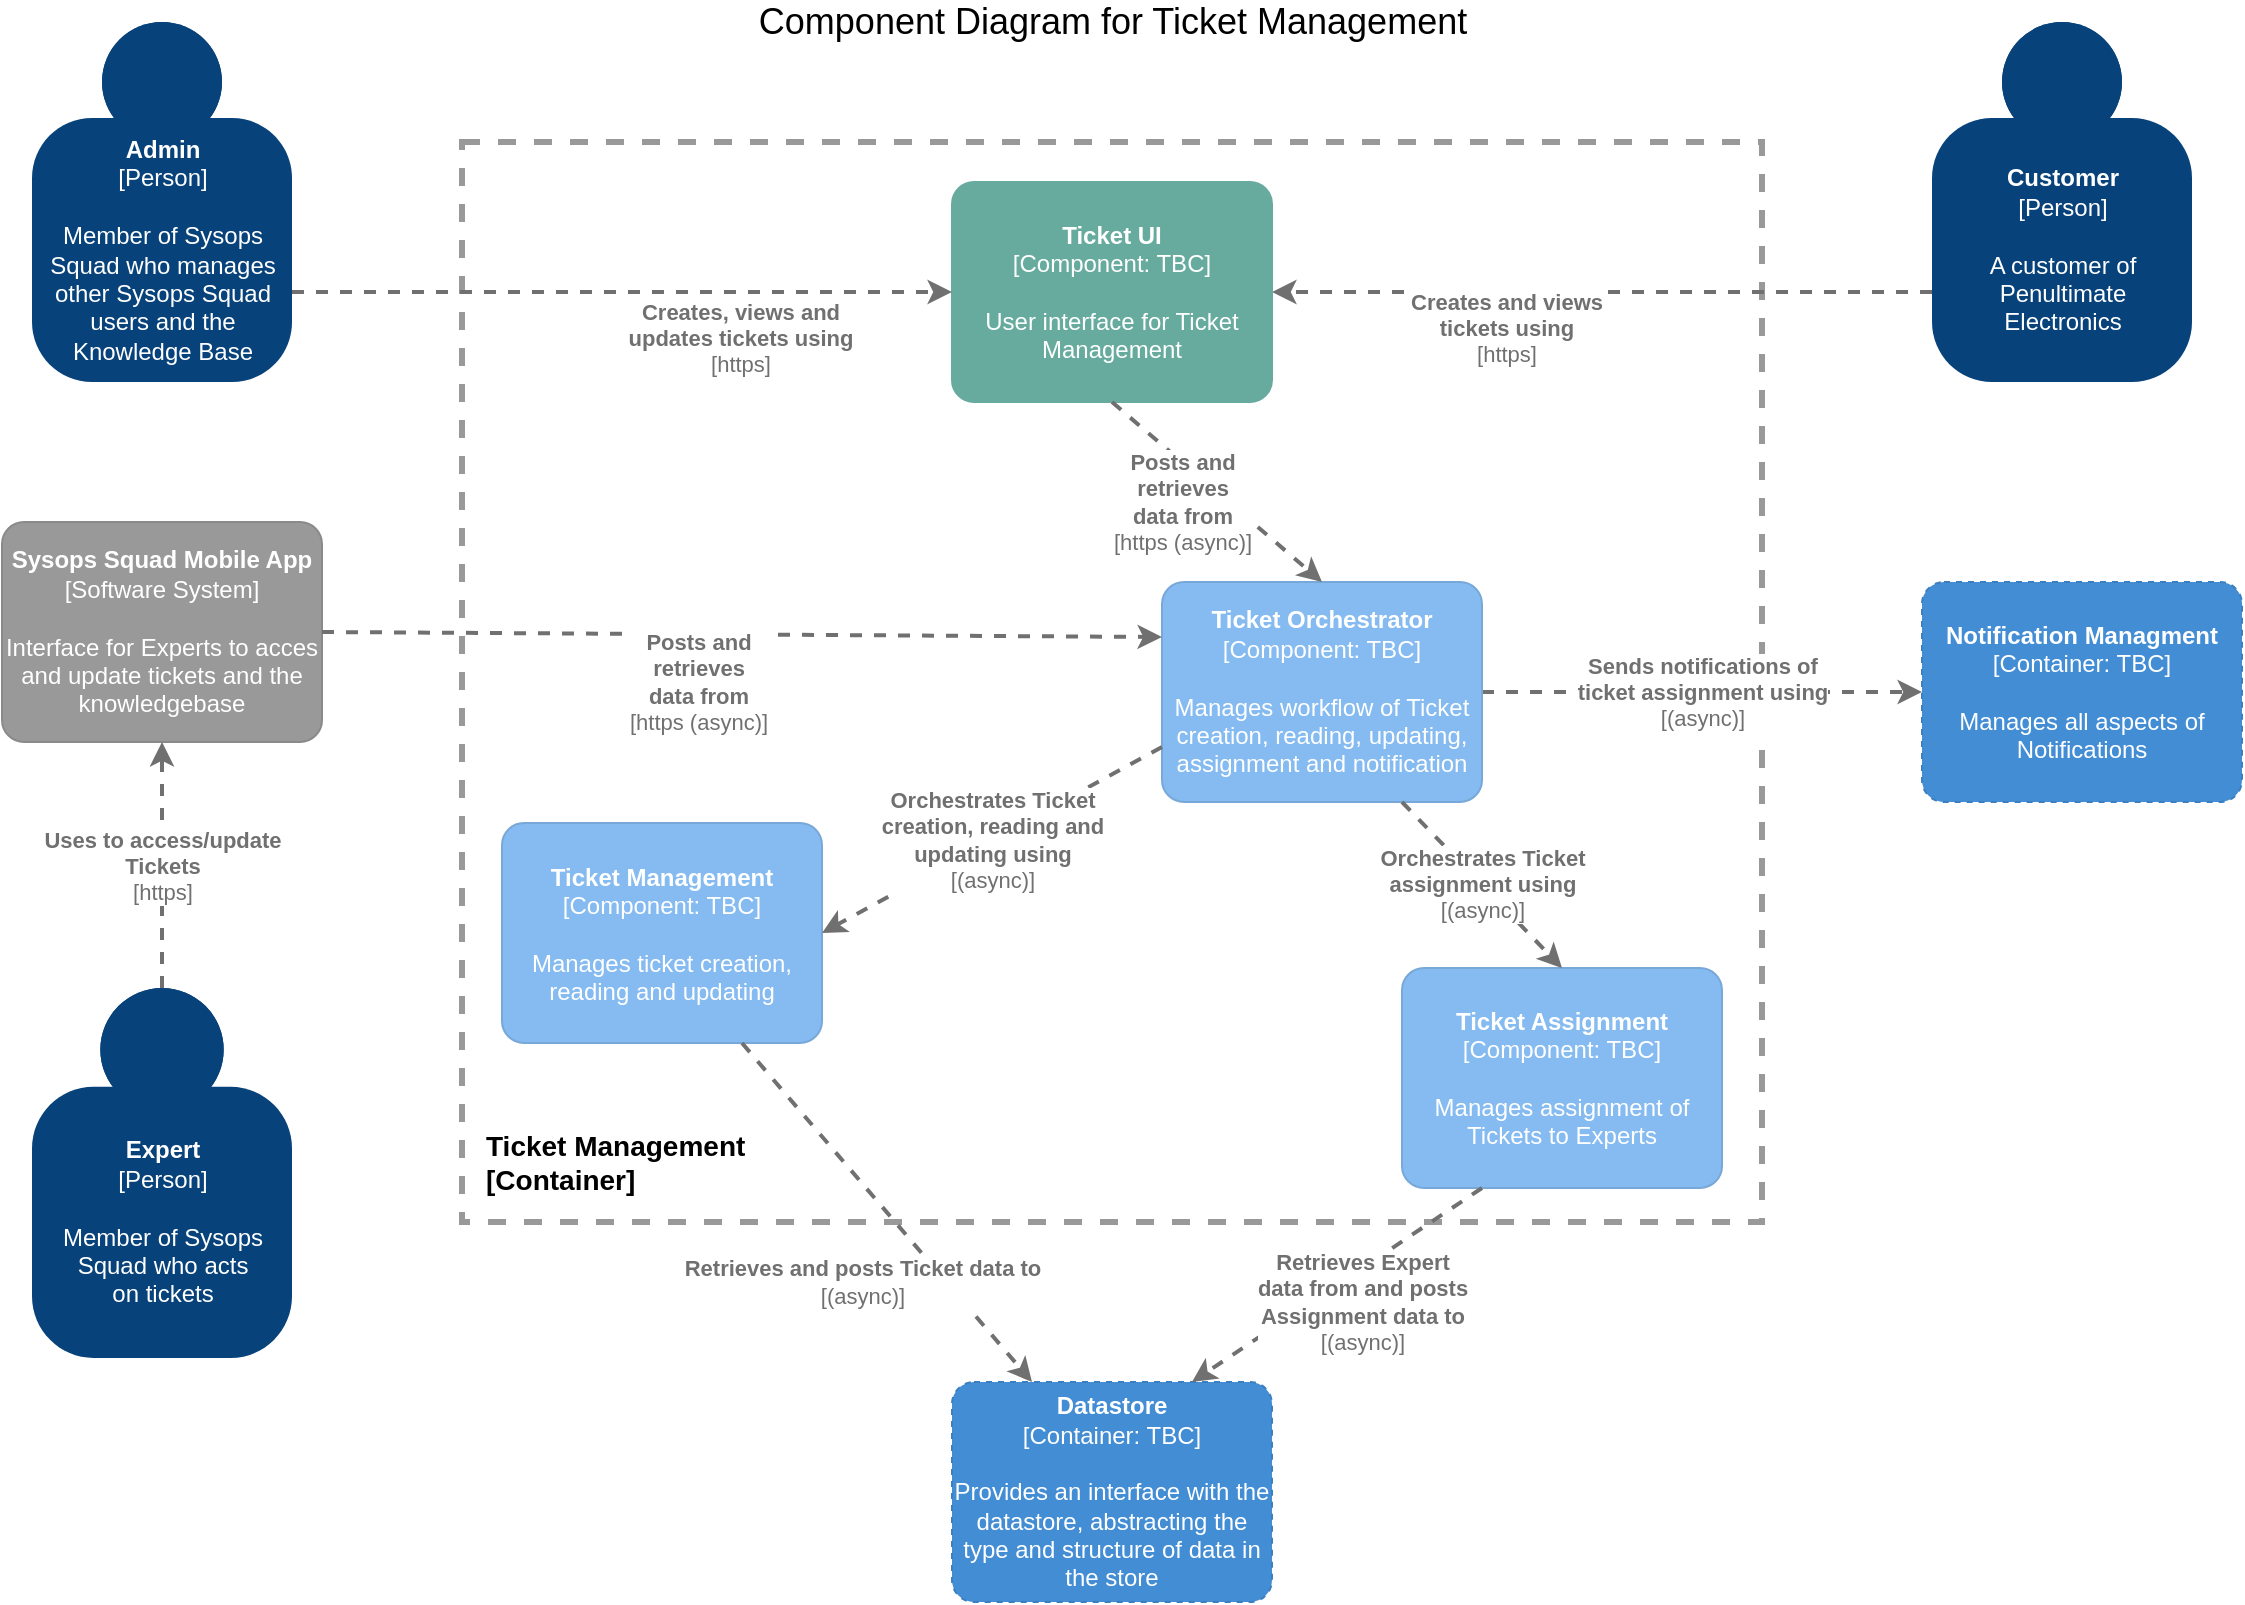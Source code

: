 <mxfile version="14.5.1" type="device"><diagram id="t8C2vAcFf4IVfgRRib2v" name="Page-1"><mxGraphModel dx="1422" dy="942" grid="1" gridSize="10" guides="1" tooltips="1" connect="1" arrows="1" fold="1" page="1" pageScale="1" pageWidth="1169" pageHeight="827" background="#FFFFFF" math="0" shadow="0"><root><mxCell id="0"/><mxCell id="1" parent="0"/><mxCell id="MCqfHT1OaZ1cbw39gqNF-1" value="&lt;font style=&quot;font-size: 18px&quot;&gt;Component Diagram for Ticket Management&lt;/font&gt;" style="text;html=1;align=center;verticalAlign=middle;resizable=0;points=[];autosize=1;" parent="1" vertex="1"><mxGeometry x="400" y="10" width="370" height="20" as="geometry"/></mxCell><mxCell id="MCqfHT1OaZ1cbw39gqNF-2" value="" style="rounded=0;whiteSpace=wrap;html=1;dashed=1;strokeWidth=3;strokeColor=#999999;fillColor=none;" parent="1" vertex="1"><mxGeometry x="260" y="80" width="650" height="540" as="geometry"/></mxCell><mxCell id="MCqfHT1OaZ1cbw39gqNF-3" value="&lt;font style=&quot;font-size: 14px&quot;&gt;&lt;b&gt;Ticket Management&lt;br&gt;[Container]&lt;/b&gt;&lt;/font&gt;" style="text;html=1;align=left;verticalAlign=middle;resizable=0;points=[];autosize=1;" parent="1" vertex="1"><mxGeometry x="270" y="570" width="150" height="40" as="geometry"/></mxCell><object placeholders="1" c4Name="Ticket Management" c4Type="Component" c4Technology="TBC" c4Description="Manages ticket creation, reading and updating" label="&lt;b&gt;%c4Name%&lt;/b&gt;&lt;div&gt;[%c4Type%: %c4Technology%]&lt;/div&gt;&lt;br&gt;&lt;div&gt;%c4Description%&lt;/div&gt;" id="MCqfHT1OaZ1cbw39gqNF-5"><mxCell style="rounded=1;whiteSpace=wrap;html=1;labelBackgroundColor=none;fillColor=#85BBF0;fontColor=#ffffff;align=center;arcSize=10;strokeColor=#78A8D8;metaEdit=1;metaData={&quot;c4Type&quot;:{&quot;editable&quot;:false}};points=[[0.25,0,0],[0.5,0,0],[0.75,0,0],[1,0.25,0],[1,0.5,0],[1,0.75,0],[0.75,1,0],[0.5,1,0],[0.25,1,0],[0,0.75,0],[0,0.5,0],[0,0.25,0]];" parent="1" vertex="1"><mxGeometry x="280" y="420.5" width="160" height="110.0" as="geometry"/></mxCell></object><object placeholders="1" c4Name="Ticket Assignment" c4Type="Component" c4Technology="TBC" c4Description="Manages assignment of Tickets to Experts" label="&lt;b&gt;%c4Name%&lt;/b&gt;&lt;div&gt;[%c4Type%: %c4Technology%]&lt;/div&gt;&lt;br&gt;&lt;div&gt;%c4Description%&lt;/div&gt;" id="MCqfHT1OaZ1cbw39gqNF-6"><mxCell style="rounded=1;whiteSpace=wrap;html=1;labelBackgroundColor=none;fillColor=#85BBF0;fontColor=#ffffff;align=center;arcSize=10;strokeColor=#78A8D8;metaEdit=1;metaData={&quot;c4Type&quot;:{&quot;editable&quot;:false}};points=[[0.25,0,0],[0.5,0,0],[0.75,0,0],[1,0.25,0],[1,0.5,0],[1,0.75,0],[0.75,1,0],[0.5,1,0],[0.25,1,0],[0,0.75,0],[0,0.5,0],[0,0.25,0]];" parent="1" vertex="1"><mxGeometry x="730" y="493" width="160" height="110.0" as="geometry"/></mxCell></object><object placeholders="1" c4Name="Notification Managment" c4Type="Container" c4Technology="TBC" c4Description="Manages all aspects of Notifications" label="&lt;b&gt;%c4Name%&lt;/b&gt;&lt;div&gt;[%c4Type%: %c4Technology%]&lt;/div&gt;&lt;br&gt;&lt;div&gt;%c4Description%&lt;/div&gt;" id="MCqfHT1OaZ1cbw39gqNF-7"><mxCell style="rounded=1;whiteSpace=wrap;html=1;labelBackgroundColor=none;fillColor=#438DD5;fontColor=#ffffff;align=center;arcSize=10;strokeColor=#3C7FC0;metaEdit=1;metaData={&quot;c4Type&quot;:{&quot;editable&quot;:false}};points=[[0.25,0,0],[0.5,0,0],[0.75,0,0],[1,0.25,0],[1,0.5,0],[1,0.75,0],[0.75,1,0],[0.5,1,0],[0.25,1,0],[0,0.75,0],[0,0.5,0],[0,0.25,0]];dashed=1;" parent="1" vertex="1"><mxGeometry x="990" y="300" width="160" height="110.0" as="geometry"/></mxCell></object><object c4Type="Relationship" c4Technology="(async)" c4Description="Sends notifications of &#10;ticket assignment using" label="&lt;div style=&quot;text-align: left&quot;&gt;&lt;div style=&quot;text-align: center&quot;&gt;&lt;b&gt;%c4Description%&lt;/b&gt;&lt;/div&gt;&lt;div style=&quot;text-align: center&quot;&gt;[%c4Technology%]&lt;/div&gt;&lt;/div&gt;" placeholders="1" id="MCqfHT1OaZ1cbw39gqNF-8"><mxCell style="edgeStyle=none;rounded=0;html=1;jettySize=auto;orthogonalLoop=1;strokeColor=#707070;strokeWidth=2;fontColor=#707070;jumpStyle=none;dashed=1;metaEdit=1;metaData={&quot;c4Type&quot;:{&quot;editable&quot;:false}};exitX=1;exitY=0.5;exitDx=0;exitDy=0;exitPerimeter=0;entryX=0;entryY=0.5;entryDx=0;entryDy=0;entryPerimeter=0;" parent="1" source="MCqfHT1OaZ1cbw39gqNF-9" target="MCqfHT1OaZ1cbw39gqNF-7" edge="1"><mxGeometry width="160" relative="1" as="geometry"><mxPoint x="200" y="790" as="sourcePoint"/><mxPoint x="46.04" y="869.01" as="targetPoint"/></mxGeometry></mxCell></object><object placeholders="1" c4Name="Ticket Orchestrator" c4Type="Component" c4Technology="TBC" c4Description="Manages workflow of Ticket creation, reading, updating, assignment and notification" label="&lt;b&gt;%c4Name%&lt;/b&gt;&lt;div&gt;[%c4Type%: %c4Technology%]&lt;/div&gt;&lt;br&gt;&lt;div&gt;%c4Description%&lt;/div&gt;" id="MCqfHT1OaZ1cbw39gqNF-9"><mxCell style="rounded=1;whiteSpace=wrap;html=1;labelBackgroundColor=none;fillColor=#85BBF0;fontColor=#ffffff;align=center;arcSize=10;strokeColor=#78A8D8;metaEdit=1;metaData={&quot;c4Type&quot;:{&quot;editable&quot;:false}};points=[[0.25,0,0],[0.5,0,0],[0.75,0,0],[1,0.25,0],[1,0.5,0],[1,0.75,0],[0.75,1,0],[0.5,1,0],[0.25,1,0],[0,0.75,0],[0,0.5,0],[0,0.25,0]];" parent="1" vertex="1"><mxGeometry x="610" y="300" width="160" height="110.0" as="geometry"/></mxCell></object><object c4Type="Relationship" c4Technology="(async)" c4Description="Orchestrates Ticket &#10;creation, reading and &#10;updating using" label="&lt;div style=&quot;text-align: left&quot;&gt;&lt;div style=&quot;text-align: center&quot;&gt;&lt;b&gt;%c4Description%&lt;/b&gt;&lt;/div&gt;&lt;div style=&quot;text-align: center&quot;&gt;[%c4Technology%]&lt;/div&gt;&lt;/div&gt;" placeholders="1" id="MCqfHT1OaZ1cbw39gqNF-10"><mxCell style="edgeStyle=none;rounded=0;html=1;jettySize=auto;orthogonalLoop=1;strokeColor=#707070;strokeWidth=2;fontColor=#707070;jumpStyle=none;dashed=1;metaEdit=1;metaData={&quot;c4Type&quot;:{&quot;editable&quot;:false}};exitX=0;exitY=0.75;exitDx=0;exitDy=0;exitPerimeter=0;entryX=1;entryY=0.5;entryDx=0;entryDy=0;entryPerimeter=0;" parent="1" source="MCqfHT1OaZ1cbw39gqNF-9" target="MCqfHT1OaZ1cbw39gqNF-5" edge="1"><mxGeometry width="160" relative="1" as="geometry"><mxPoint x="680" y="265" as="sourcePoint"/><mxPoint x="990.0" y="265" as="targetPoint"/></mxGeometry></mxCell></object><object c4Type="Relationship" c4Technology="(async)" c4Description="Orchestrates Ticket &#10;assignment using" label="&lt;div style=&quot;text-align: left&quot;&gt;&lt;div style=&quot;text-align: center&quot;&gt;&lt;b&gt;%c4Description%&lt;/b&gt;&lt;/div&gt;&lt;div style=&quot;text-align: center&quot;&gt;[%c4Technology%]&lt;/div&gt;&lt;/div&gt;" placeholders="1" id="MCqfHT1OaZ1cbw39gqNF-11"><mxCell style="edgeStyle=none;rounded=0;html=1;jettySize=auto;orthogonalLoop=1;strokeColor=#707070;strokeWidth=2;fontColor=#707070;jumpStyle=none;dashed=1;metaEdit=1;metaData={&quot;c4Type&quot;:{&quot;editable&quot;:false}};exitX=0.75;exitY=1;exitDx=0;exitDy=0;exitPerimeter=0;entryX=0.5;entryY=0;entryDx=0;entryDy=0;entryPerimeter=0;" parent="1" source="MCqfHT1OaZ1cbw39gqNF-9" target="MCqfHT1OaZ1cbw39gqNF-6" edge="1"><mxGeometry width="160" relative="1" as="geometry"><mxPoint x="560" y="320" as="sourcePoint"/><mxPoint x="490" y="410" as="targetPoint"/></mxGeometry></mxCell></object><object placeholders="1" c4Name="Admin" c4Type="Person" c4Description="Member of Sysops &#10;Squad who manages &#10;other Sysops Squad &#10;users and the &#10;Knowledge Base" label="&lt;b&gt;%c4Name%&lt;/b&gt;&lt;div&gt;[%c4Type%]&lt;/div&gt;&lt;br&gt;&lt;div&gt;%c4Description%&lt;/div&gt;" id="MCqfHT1OaZ1cbw39gqNF-12"><mxCell style="html=1;dashed=0;whitespace=wrap;fillColor=#08427b;strokeColor=none;fontColor=#ffffff;shape=mxgraph.c4.person;align=center;metaEdit=1;points=[[0.5,0,0],[1,0.5,0],[1,0.75,0],[0.75,1,0],[0.5,1,0],[0.25,1,0],[0,0.75,0],[0,0.5,0]];metaData={&quot;c4Type&quot;:{&quot;editable&quot;:false}};" parent="1" vertex="1"><mxGeometry x="45" y="20" width="130" height="180" as="geometry"/></mxCell></object><object placeholders="1" c4Name="Customer" c4Type="Person" c4Description="A customer of &#10;Penultimate &#10;Electronics" label="&lt;b&gt;%c4Name%&lt;/b&gt;&lt;div&gt;[%c4Type%]&lt;/div&gt;&lt;br&gt;&lt;div&gt;%c4Description%&lt;/div&gt;" id="MCqfHT1OaZ1cbw39gqNF-13"><mxCell style="html=1;dashed=0;whitespace=wrap;fillColor=#08427b;strokeColor=none;fontColor=#ffffff;shape=mxgraph.c4.person;align=center;metaEdit=1;points=[[0.5,0,0],[1,0.5,0],[1,0.75,0],[0.75,1,0],[0.5,1,0],[0.25,1,0],[0,0.75,0],[0,0.5,0]];metaData={&quot;c4Type&quot;:{&quot;editable&quot;:false}};" parent="1" vertex="1"><mxGeometry x="995" y="20" width="130" height="180" as="geometry"/></mxCell></object><object placeholders="1" c4Type="Relationship" c4Technology="https" c4Description="Creates and views &#10;tickets using" label="&lt;div style=&quot;text-align: left&quot;&gt;&lt;div style=&quot;text-align: center&quot;&gt;&lt;b&gt;%c4Description%&lt;/b&gt;&lt;/div&gt;&lt;div style=&quot;text-align: center&quot;&gt;[%c4Technology%]&lt;/div&gt;&lt;/div&gt;" id="MCqfHT1OaZ1cbw39gqNF-14"><mxCell style="edgeStyle=none;rounded=0;html=1;jettySize=auto;orthogonalLoop=1;strokeColor=#707070;strokeWidth=2;fontColor=#707070;jumpStyle=none;dashed=1;metaEdit=1;metaData={&quot;c4Type&quot;:{&quot;editable&quot;:false}};exitX=0;exitY=0.75;exitDx=0;exitDy=0;exitPerimeter=0;entryX=1;entryY=0.5;entryDx=0;entryDy=0;entryPerimeter=0;" parent="1" source="MCqfHT1OaZ1cbw39gqNF-13" target="MCqfHT1OaZ1cbw39gqNF-15" edge="1"><mxGeometry x="0.294" y="18" width="160" relative="1" as="geometry"><mxPoint x="780" y="1050" as="sourcePoint"/><mxPoint x="560" y="80" as="targetPoint"/><mxPoint as="offset"/></mxGeometry></mxCell></object><object placeholders="1" c4Name="Ticket UI" c4Type="Component" c4Technology="TBC" c4Description="User interface for Ticket Management" label="&lt;b&gt;%c4Name%&lt;/b&gt;&lt;div&gt;[%c4Type%: %c4Technology%]&lt;/div&gt;&lt;br&gt;&lt;div&gt;%c4Description%&lt;/div&gt;" id="MCqfHT1OaZ1cbw39gqNF-15"><mxCell style="rounded=1;whiteSpace=wrap;html=1;labelBackgroundColor=none;fontColor=#ffffff;align=center;arcSize=10;metaEdit=1;metaData={&quot;c4Type&quot;:{&quot;editable&quot;:false}};points=[[0.25,0,0],[0.5,0,0],[0.75,0,0],[1,0.25,0],[1,0.5,0],[1,0.75,0],[0.75,1,0],[0.5,1,0],[0.25,1,0],[0,0.75,0],[0,0.5,0],[0,0.25,0]];fillColor=#67AB9F;strokeColor=#67AB9F;" parent="1" vertex="1"><mxGeometry x="505" y="100" width="160" height="110.0" as="geometry"/></mxCell></object><object placeholders="1" c4Type="Relationship" c4Technology="https" c4Description="Creates, views and &#10;updates tickets using" label="&lt;div style=&quot;text-align: left&quot;&gt;&lt;div style=&quot;text-align: center&quot;&gt;&lt;b&gt;%c4Description%&lt;/b&gt;&lt;/div&gt;&lt;div style=&quot;text-align: center&quot;&gt;[%c4Technology%]&lt;/div&gt;&lt;/div&gt;" id="MCqfHT1OaZ1cbw39gqNF-16"><mxCell style="edgeStyle=none;rounded=0;html=1;jettySize=auto;orthogonalLoop=1;strokeColor=#707070;strokeWidth=2;fontColor=#707070;jumpStyle=none;dashed=1;metaEdit=1;metaData={&quot;c4Type&quot;:{&quot;editable&quot;:false}};exitX=1;exitY=0.75;exitDx=0;exitDy=0;exitPerimeter=0;entryX=0;entryY=0.5;entryDx=0;entryDy=0;entryPerimeter=0;" parent="1" source="MCqfHT1OaZ1cbw39gqNF-12" target="MCqfHT1OaZ1cbw39gqNF-15" edge="1"><mxGeometry x="0.358" y="-23" width="160" relative="1" as="geometry"><mxPoint x="386.25" y="127.5" as="sourcePoint"/><mxPoint x="143.75" y="252.5" as="targetPoint"/><mxPoint as="offset"/></mxGeometry></mxCell></object><object placeholders="1" c4Name="Sysops Squad Mobile App" c4Type="Software System" c4Description="Interface for Experts to acces and update tickets and the knowledgebase" label="&lt;b&gt;%c4Name%&lt;/b&gt;&lt;div&gt;[%c4Type%]&lt;/div&gt;&lt;br&gt;&lt;div&gt;%c4Description%&lt;/div&gt;" id="MCqfHT1OaZ1cbw39gqNF-17"><mxCell style="rounded=1;whiteSpace=wrap;html=1;labelBackgroundColor=none;fillColor=#999999;fontColor=#ffffff;align=center;arcSize=10;strokeColor=#8A8A8A;metaEdit=1;metaData={&quot;c4Type&quot;:{&quot;editable&quot;:false}};points=[[0.25,0,0],[0.5,0,0],[0.75,0,0],[1,0.25,0],[1,0.5,0],[1,0.75,0],[0.75,1,0],[0.5,1,0],[0.25,1,0],[0,0.75,0],[0,0.5,0],[0,0.25,0]];" parent="1" vertex="1"><mxGeometry x="30" y="270" width="160" height="110.0" as="geometry"/></mxCell></object><object placeholders="1" c4Name="Expert" c4Type="Person" c4Description="Member of Sysops &#10;Squad who acts &#10;on tickets" label="&lt;b&gt;%c4Name%&lt;/b&gt;&lt;div&gt;[%c4Type%]&lt;/div&gt;&lt;br&gt;&lt;div&gt;%c4Description%&lt;/div&gt;" id="MCqfHT1OaZ1cbw39gqNF-18"><mxCell style="html=1;dashed=0;whitespace=wrap;fillColor=#08427b;strokeColor=none;fontColor=#ffffff;shape=mxgraph.c4.person;align=center;metaEdit=1;points=[[0.5,0,0],[1,0.5,0],[1,0.75,0],[0.75,1,0],[0.5,1,0],[0.25,1,0],[0,0.75,0],[0,0.5,0]];metaData={&quot;c4Type&quot;:{&quot;editable&quot;:false}};" parent="1" vertex="1"><mxGeometry x="45" y="503" width="130" height="185" as="geometry"/></mxCell></object><object placeholders="1" c4Type="Relationship" c4Technology="https" c4Description="Uses to access/update &#10;Tickets" label="&lt;div style=&quot;text-align: left&quot;&gt;&lt;div style=&quot;text-align: center&quot;&gt;&lt;b&gt;%c4Description%&lt;/b&gt;&lt;/div&gt;&lt;div style=&quot;text-align: center&quot;&gt;[%c4Technology%]&lt;/div&gt;&lt;/div&gt;" id="MCqfHT1OaZ1cbw39gqNF-19"><mxCell style="edgeStyle=none;rounded=0;html=1;jettySize=auto;orthogonalLoop=1;strokeColor=#707070;strokeWidth=2;fontColor=#707070;jumpStyle=none;dashed=1;metaEdit=1;metaData={&quot;c4Type&quot;:{&quot;editable&quot;:false}};entryX=0.5;entryY=1;entryDx=0;entryDy=0;entryPerimeter=0;exitX=0.5;exitY=0;exitDx=0;exitDy=0;exitPerimeter=0;" parent="1" source="MCqfHT1OaZ1cbw39gqNF-18" target="MCqfHT1OaZ1cbw39gqNF-17" edge="1"><mxGeometry width="160" relative="1" as="geometry"><mxPoint x="150" y="480" as="sourcePoint"/><mxPoint x="95" y="390.5" as="targetPoint"/></mxGeometry></mxCell></object><object placeholders="1" c4Type="Relationship" c4Technology="https (async)" c4Description="Posts and &#10;retrieves &#10;data from" label="&lt;div style=&quot;text-align: left&quot;&gt;&lt;div style=&quot;text-align: center&quot;&gt;&lt;b&gt;%c4Description%&lt;/b&gt;&lt;/div&gt;&lt;div style=&quot;text-align: center&quot;&gt;[%c4Technology%]&lt;/div&gt;&lt;/div&gt;" id="MCqfHT1OaZ1cbw39gqNF-20"><mxCell style="edgeStyle=none;rounded=0;html=1;jettySize=auto;orthogonalLoop=1;strokeColor=#707070;strokeWidth=2;fontColor=#707070;jumpStyle=none;dashed=1;metaEdit=1;metaData={&quot;c4Type&quot;:{&quot;editable&quot;:false}};exitX=1;exitY=0.5;exitDx=0;exitDy=0;exitPerimeter=0;entryX=0;entryY=0.25;entryDx=0;entryDy=0;entryPerimeter=0;" parent="1" source="MCqfHT1OaZ1cbw39gqNF-17" target="MCqfHT1OaZ1cbw39gqNF-9" edge="1"><mxGeometry x="-0.105" y="-24" width="160" relative="1" as="geometry"><mxPoint x="1140" y="95" as="sourcePoint"/><mxPoint x="360" y="490" as="targetPoint"/><mxPoint as="offset"/></mxGeometry></mxCell></object><object placeholders="1" c4Type="Relationship" c4Technology="https (async)" c4Description="Posts and &#10;retrieves &#10;data from" label="&lt;div style=&quot;text-align: left&quot;&gt;&lt;div style=&quot;text-align: center&quot;&gt;&lt;b&gt;%c4Description%&lt;/b&gt;&lt;/div&gt;&lt;div style=&quot;text-align: center&quot;&gt;[%c4Technology%]&lt;/div&gt;&lt;/div&gt;" id="MCqfHT1OaZ1cbw39gqNF-21"><mxCell style="edgeStyle=none;rounded=0;html=1;jettySize=auto;orthogonalLoop=1;strokeColor=#707070;strokeWidth=2;fontColor=#707070;jumpStyle=none;dashed=1;metaEdit=1;metaData={&quot;c4Type&quot;:{&quot;editable&quot;:false}};exitX=0.5;exitY=1;exitDx=0;exitDy=0;exitPerimeter=0;entryX=0.5;entryY=0;entryDx=0;entryDy=0;entryPerimeter=0;" parent="1" source="MCqfHT1OaZ1cbw39gqNF-15" target="MCqfHT1OaZ1cbw39gqNF-9" edge="1"><mxGeometry x="-0.145" y="-15" width="160" relative="1" as="geometry"><mxPoint x="260" y="215" as="sourcePoint"/><mxPoint x="570" y="315" as="targetPoint"/><mxPoint as="offset"/></mxGeometry></mxCell></object><object placeholders="1" c4Name="Datastore" c4Type="Container" c4Technology="TBC" c4Description="Provides an interface with the datastore, abstracting the type and structure of data in the store" label="&lt;b&gt;%c4Name%&lt;/b&gt;&lt;div&gt;[%c4Type%: %c4Technology%]&lt;/div&gt;&lt;br&gt;&lt;div&gt;%c4Description%&lt;/div&gt;" id="x1oJZIZ8zbi_hnztnYUb-1"><mxCell style="rounded=1;whiteSpace=wrap;html=1;labelBackgroundColor=none;fillColor=#438DD5;fontColor=#ffffff;align=center;arcSize=10;strokeColor=#3C7FC0;metaEdit=1;metaData={&quot;c4Type&quot;:{&quot;editable&quot;:false}};points=[[0.25,0,0],[0.5,0,0],[0.75,0,0],[1,0.25,0],[1,0.5,0],[1,0.75,0],[0.75,1,0],[0.5,1,0],[0.25,1,0],[0,0.75,0],[0,0.5,0],[0,0.25,0]];dashed=1;" vertex="1" parent="1"><mxGeometry x="505" y="700" width="160" height="110.0" as="geometry"/></mxCell></object><object c4Type="Relationship" c4Technology="(async)" c4Description="Retrieves and posts Ticket data to" label="&lt;div style=&quot;text-align: left&quot;&gt;&lt;div style=&quot;text-align: center&quot;&gt;&lt;b&gt;%c4Description%&lt;/b&gt;&lt;/div&gt;&lt;div style=&quot;text-align: center&quot;&gt;[%c4Technology%]&lt;/div&gt;&lt;/div&gt;" placeholders="1" id="x1oJZIZ8zbi_hnztnYUb-2"><mxCell style="edgeStyle=none;rounded=0;html=1;jettySize=auto;orthogonalLoop=1;strokeColor=#707070;strokeWidth=2;fontColor=#707070;jumpStyle=none;dashed=1;metaEdit=1;metaData={&quot;c4Type&quot;:{&quot;editable&quot;:false}};exitX=0.75;exitY=1;exitDx=0;exitDy=0;exitPerimeter=0;entryX=0.25;entryY=0;entryDx=0;entryDy=0;entryPerimeter=0;" edge="1" parent="1" source="MCqfHT1OaZ1cbw39gqNF-5" target="x1oJZIZ8zbi_hnztnYUb-1"><mxGeometry x="0.164" y="-32" width="160" relative="1" as="geometry"><mxPoint x="300" y="540" as="sourcePoint"/><mxPoint x="440" y="750" as="targetPoint"/><mxPoint as="offset"/></mxGeometry></mxCell></object><object c4Type="Relationship" c4Technology="(async)" c4Description="Retrieves Expert &#10;data from and posts &#10;Assignment data to" label="&lt;div style=&quot;text-align: left&quot;&gt;&lt;div style=&quot;text-align: center&quot;&gt;&lt;b&gt;%c4Description%&lt;/b&gt;&lt;/div&gt;&lt;div style=&quot;text-align: center&quot;&gt;[%c4Technology%]&lt;/div&gt;&lt;/div&gt;" placeholders="1" id="x1oJZIZ8zbi_hnztnYUb-3"><mxCell style="edgeStyle=none;rounded=0;html=1;jettySize=auto;orthogonalLoop=1;strokeColor=#707070;strokeWidth=2;fontColor=#707070;jumpStyle=none;dashed=1;metaEdit=1;metaData={&quot;c4Type&quot;:{&quot;editable&quot;:false}};exitX=0.25;exitY=1;exitDx=0;exitDy=0;exitPerimeter=0;entryX=0.75;entryY=0;entryDx=0;entryDy=0;entryPerimeter=0;" edge="1" parent="1" source="MCqfHT1OaZ1cbw39gqNF-6" target="x1oJZIZ8zbi_hnztnYUb-1"><mxGeometry x="-0.065" y="14" width="160" relative="1" as="geometry"><mxPoint x="720" y="640.5" as="sourcePoint"/><mxPoint x="865" y="810" as="targetPoint"/><mxPoint as="offset"/></mxGeometry></mxCell></object></root></mxGraphModel></diagram></mxfile>
